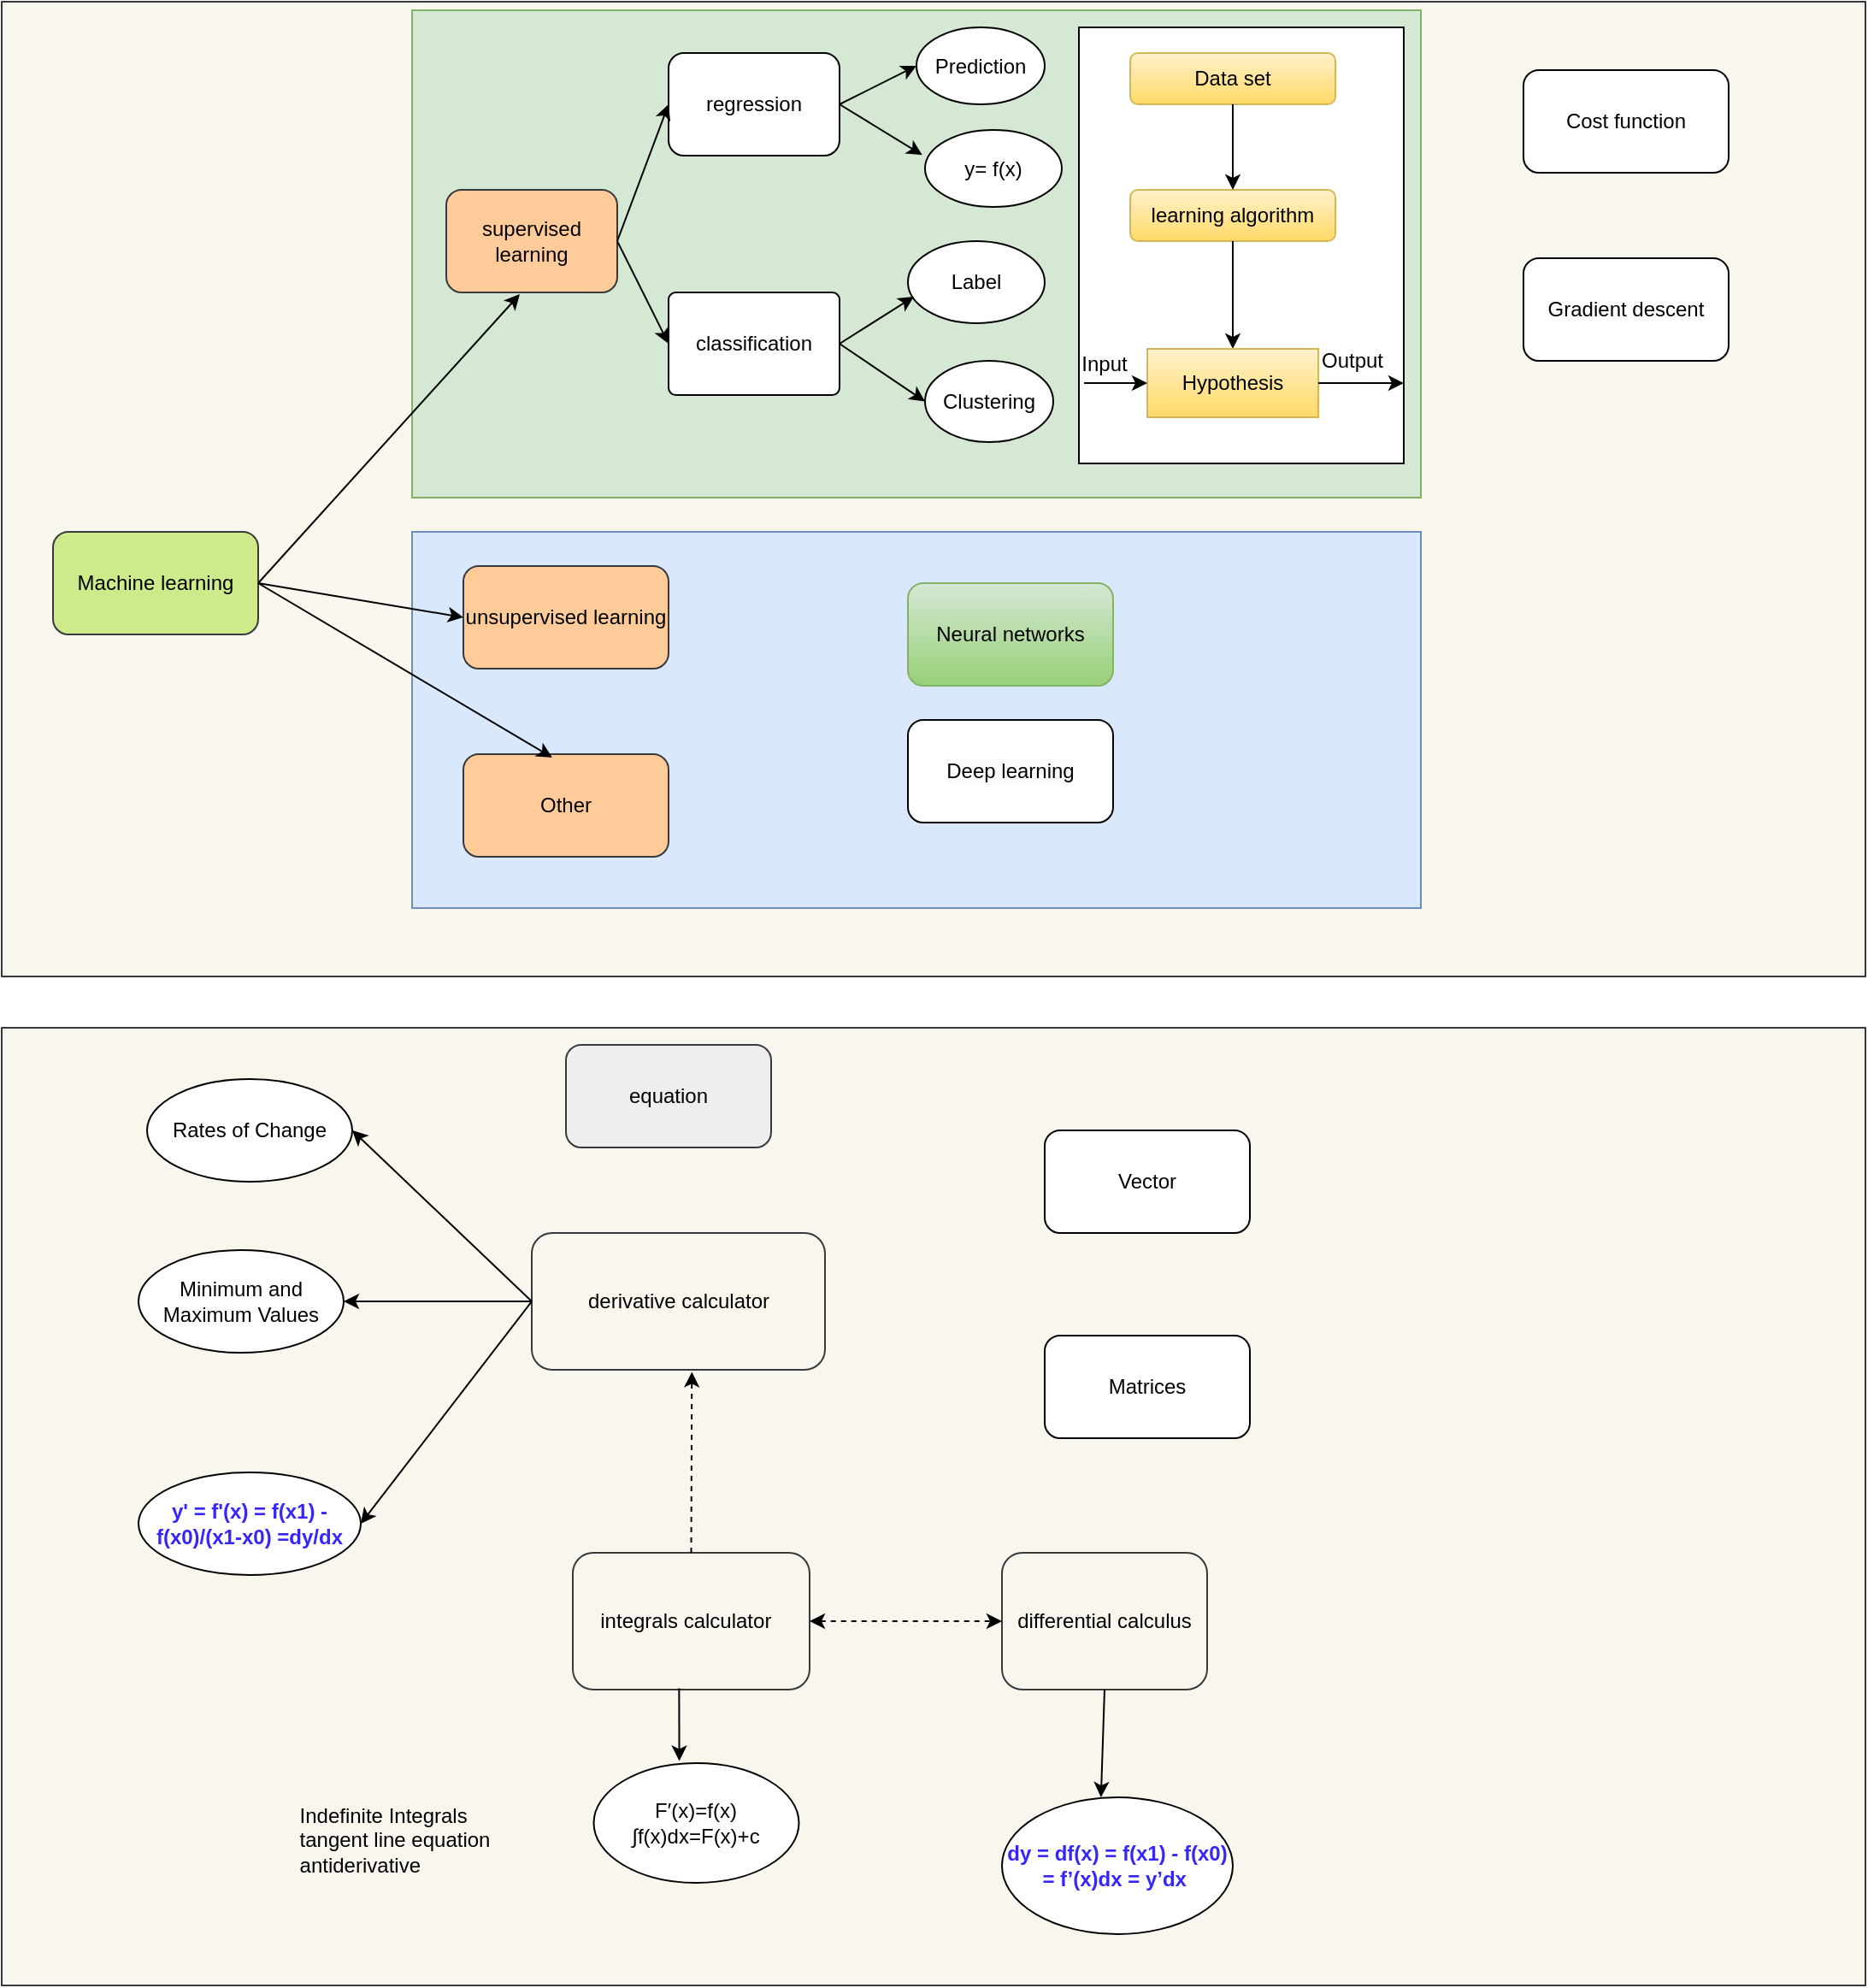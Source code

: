 <mxfile version="14.7.0" type="github" pages="2">
  <diagram id="r2fq_zGuT858FxEKPzRV" name="Page-1">
    <mxGraphModel dx="1360" dy="834" grid="1" gridSize="10" guides="1" tooltips="1" connect="1" arrows="1" fold="1" page="1" pageScale="1" pageWidth="827" pageHeight="1169" math="0" shadow="0">
      <root>
        <mxCell id="0" />
        <mxCell id="1" parent="0" />
        <mxCell id="-6ezb4CM-qk-GZ8m2Ury-25" value="" style="rounded=0;whiteSpace=wrap;html=1;fillColor=#f9f7ed;strokeColor=#36393d;" parent="1" vertex="1">
          <mxGeometry x="10" y="600" width="1090" height="560" as="geometry" />
        </mxCell>
        <mxCell id="-6ezb4CM-qk-GZ8m2Ury-24" value="" style="rounded=0;whiteSpace=wrap;html=1;fillColor=#f9f7ed;strokeColor=#36393d;" parent="1" vertex="1">
          <mxGeometry x="10" width="1090" height="570" as="geometry" />
        </mxCell>
        <mxCell id="-6ezb4CM-qk-GZ8m2Ury-13" value="&lt;div&gt;F′(x)=f(x)&lt;/div&gt;&lt;div&gt;∫f(x)dx=F(x)+c&lt;/div&gt;" style="ellipse;whiteSpace=wrap;html=1;" parent="1" vertex="1">
          <mxGeometry x="356.25" y="1030" width="120" height="70" as="geometry" />
        </mxCell>
        <mxCell id="HXylfOp5oMyHPqCK17O3-43" value="" style="rounded=0;whiteSpace=wrap;html=1;fillColor=#dae8fc;strokeColor=#6c8ebf;" parent="1" vertex="1">
          <mxGeometry x="250" y="310" width="590" height="220" as="geometry" />
        </mxCell>
        <mxCell id="HXylfOp5oMyHPqCK17O3-33" value="" style="rounded=0;whiteSpace=wrap;html=1;fillColor=#d5e8d4;strokeColor=#82b366;" parent="1" vertex="1">
          <mxGeometry x="250" y="5" width="590" height="285" as="geometry" />
        </mxCell>
        <mxCell id="HXylfOp5oMyHPqCK17O3-2" value="supervised learning" style="rounded=1;whiteSpace=wrap;html=1;fillColor=#ffcc99;strokeColor=#36393d;" parent="1" vertex="1">
          <mxGeometry x="270" y="110" width="100" height="60" as="geometry" />
        </mxCell>
        <mxCell id="HXylfOp5oMyHPqCK17O3-4" value="unsupervised learning" style="rounded=1;whiteSpace=wrap;html=1;fillColor=#ffcc99;strokeColor=#36393d;" parent="1" vertex="1">
          <mxGeometry x="280" y="330" width="120" height="60" as="geometry" />
        </mxCell>
        <mxCell id="HXylfOp5oMyHPqCK17O3-5" value="Other" style="rounded=1;whiteSpace=wrap;html=1;fillColor=#ffcc99;strokeColor=#36393d;" parent="1" vertex="1">
          <mxGeometry x="280" y="440" width="120" height="60" as="geometry" />
        </mxCell>
        <mxCell id="HXylfOp5oMyHPqCK17O3-6" value="regression" style="rounded=1;whiteSpace=wrap;html=1;" parent="1" vertex="1">
          <mxGeometry x="400" y="30" width="100" height="60" as="geometry" />
        </mxCell>
        <mxCell id="HXylfOp5oMyHPqCK17O3-7" value="classification" style="rounded=1;whiteSpace=wrap;html=1;arcSize=7;" parent="1" vertex="1">
          <mxGeometry x="400" y="170" width="100" height="60" as="geometry" />
        </mxCell>
        <mxCell id="HXylfOp5oMyHPqCK17O3-8" value="" style="endArrow=classic;html=1;exitX=1;exitY=0.5;exitDx=0;exitDy=0;entryX=0;entryY=0.5;entryDx=0;entryDy=0;" parent="1" source="HXylfOp5oMyHPqCK17O3-2" target="HXylfOp5oMyHPqCK17O3-6" edge="1">
          <mxGeometry width="50" height="50" relative="1" as="geometry">
            <mxPoint x="260" y="80" as="sourcePoint" />
            <mxPoint x="310" y="30" as="targetPoint" />
          </mxGeometry>
        </mxCell>
        <mxCell id="HXylfOp5oMyHPqCK17O3-9" value="" style="endArrow=classic;html=1;exitX=1;exitY=0.5;exitDx=0;exitDy=0;entryX=0;entryY=0.5;entryDx=0;entryDy=0;" parent="1" source="HXylfOp5oMyHPqCK17O3-2" target="HXylfOp5oMyHPqCK17O3-7" edge="1">
          <mxGeometry width="50" height="50" relative="1" as="geometry">
            <mxPoint x="510" y="370" as="sourcePoint" />
            <mxPoint x="400" y="210" as="targetPoint" />
          </mxGeometry>
        </mxCell>
        <mxCell id="HXylfOp5oMyHPqCK17O3-10" value="" style="endArrow=classic;html=1;entryX=0.43;entryY=1.017;entryDx=0;entryDy=0;entryPerimeter=0;exitX=1;exitY=0.5;exitDx=0;exitDy=0;" parent="1" source="HXylfOp5oMyHPqCK17O3-11" target="HXylfOp5oMyHPqCK17O3-2" edge="1">
          <mxGeometry width="50" height="50" relative="1" as="geometry">
            <mxPoint x="210" y="370" as="sourcePoint" />
            <mxPoint x="276" y="110" as="targetPoint" />
          </mxGeometry>
        </mxCell>
        <mxCell id="HXylfOp5oMyHPqCK17O3-11" value="Machine learning" style="rounded=1;whiteSpace=wrap;html=1;fillColor=#cdeb8b;strokeColor=#36393d;" parent="1" vertex="1">
          <mxGeometry x="40" y="310" width="120" height="60" as="geometry" />
        </mxCell>
        <mxCell id="HXylfOp5oMyHPqCK17O3-13" value="" style="endArrow=classic;html=1;entryX=0;entryY=0.5;entryDx=0;entryDy=0;exitX=1;exitY=0.5;exitDx=0;exitDy=0;" parent="1" source="HXylfOp5oMyHPqCK17O3-11" target="HXylfOp5oMyHPqCK17O3-4" edge="1">
          <mxGeometry width="50" height="50" relative="1" as="geometry">
            <mxPoint x="290" y="230" as="sourcePoint" />
            <mxPoint x="310" y="300" as="targetPoint" />
          </mxGeometry>
        </mxCell>
        <mxCell id="HXylfOp5oMyHPqCK17O3-14" value="" style="endArrow=classic;html=1;entryX=0.433;entryY=0.033;entryDx=0;entryDy=0;entryPerimeter=0;exitX=1;exitY=0.5;exitDx=0;exitDy=0;" parent="1" source="HXylfOp5oMyHPqCK17O3-11" target="HXylfOp5oMyHPqCK17O3-5" edge="1">
          <mxGeometry width="50" height="50" relative="1" as="geometry">
            <mxPoint x="290" y="230" as="sourcePoint" />
            <mxPoint x="290" y="370" as="targetPoint" />
          </mxGeometry>
        </mxCell>
        <mxCell id="HXylfOp5oMyHPqCK17O3-17" value="" style="endArrow=classic;html=1;exitX=1;exitY=0.5;exitDx=0;exitDy=0;entryX=0;entryY=0.5;entryDx=0;entryDy=0;" parent="1" source="HXylfOp5oMyHPqCK17O3-6" target="HXylfOp5oMyHPqCK17O3-18" edge="1">
          <mxGeometry width="50" height="50" relative="1" as="geometry">
            <mxPoint x="750" y="170" as="sourcePoint" />
            <mxPoint x="760" y="50" as="targetPoint" />
          </mxGeometry>
        </mxCell>
        <mxCell id="HXylfOp5oMyHPqCK17O3-18" value="Prediction" style="ellipse;whiteSpace=wrap;html=1;" parent="1" vertex="1">
          <mxGeometry x="545" y="15" width="75" height="45" as="geometry" />
        </mxCell>
        <mxCell id="HXylfOp5oMyHPqCK17O3-35" value="Label" style="ellipse;whiteSpace=wrap;html=1;" parent="1" vertex="1">
          <mxGeometry x="540" y="140" width="80" height="48" as="geometry" />
        </mxCell>
        <mxCell id="HXylfOp5oMyHPqCK17O3-36" value="" style="endArrow=classic;html=1;exitX=1;exitY=0.5;exitDx=0;exitDy=0;entryX=0.043;entryY=0.677;entryDx=0;entryDy=0;entryPerimeter=0;" parent="1" source="HXylfOp5oMyHPqCK17O3-7" target="HXylfOp5oMyHPqCK17O3-35" edge="1">
          <mxGeometry width="50" height="50" relative="1" as="geometry">
            <mxPoint x="550" y="400" as="sourcePoint" />
            <mxPoint x="600" y="350" as="targetPoint" />
          </mxGeometry>
        </mxCell>
        <mxCell id="HXylfOp5oMyHPqCK17O3-40" value="y= f(x)" style="ellipse;whiteSpace=wrap;html=1;" parent="1" vertex="1">
          <mxGeometry x="550" y="75" width="80" height="45" as="geometry" />
        </mxCell>
        <mxCell id="HXylfOp5oMyHPqCK17O3-41" value="" style="endArrow=classic;html=1;exitX=1;exitY=0.5;exitDx=0;exitDy=0;entryX=-0.02;entryY=0.325;entryDx=0;entryDy=0;entryPerimeter=0;" parent="1" source="HXylfOp5oMyHPqCK17O3-6" target="HXylfOp5oMyHPqCK17O3-40" edge="1">
          <mxGeometry width="50" height="50" relative="1" as="geometry">
            <mxPoint x="640" y="130" as="sourcePoint" />
            <mxPoint x="690" y="80" as="targetPoint" />
          </mxGeometry>
        </mxCell>
        <mxCell id="HXylfOp5oMyHPqCK17O3-44" value="Clustering" style="ellipse;whiteSpace=wrap;html=1;direction=south;" parent="1" vertex="1">
          <mxGeometry x="550" y="210" width="75" height="47.5" as="geometry" />
        </mxCell>
        <mxCell id="HXylfOp5oMyHPqCK17O3-46" value="" style="endArrow=classic;html=1;entryX=0.5;entryY=1;entryDx=0;entryDy=0;exitX=1;exitY=0.5;exitDx=0;exitDy=0;" parent="1" source="HXylfOp5oMyHPqCK17O3-7" target="HXylfOp5oMyHPqCK17O3-44" edge="1">
          <mxGeometry width="50" height="50" relative="1" as="geometry">
            <mxPoint x="510" y="190" as="sourcePoint" />
            <mxPoint x="660" y="330" as="targetPoint" />
          </mxGeometry>
        </mxCell>
        <mxCell id="HXylfOp5oMyHPqCK17O3-53" value="&#xa;&#xa;&lt;span style=&quot;color: rgb(0, 0, 0); font-family: helvetica; font-size: 12px; font-style: normal; font-weight: 400; letter-spacing: normal; text-align: left; text-indent: 0px; text-transform: none; word-spacing: 0px; background-color: rgb(248, 249, 250); display: inline; float: none;&quot;&gt;Deep learning&lt;/span&gt;&#xa;&#xa;" style="rounded=1;whiteSpace=wrap;html=1;" parent="1" vertex="1">
          <mxGeometry x="540" y="420" width="120" height="60" as="geometry" />
        </mxCell>
        <mxCell id="HXylfOp5oMyHPqCK17O3-54" value="&lt;span style=&quot;text-align: left&quot;&gt;Neural networks&lt;/span&gt;" style="rounded=1;whiteSpace=wrap;html=1;gradientColor=#97d077;fillColor=#d5e8d4;strokeColor=#82b366;" parent="1" vertex="1">
          <mxGeometry x="540" y="340" width="120" height="60" as="geometry" />
        </mxCell>
        <mxCell id="HXylfOp5oMyHPqCK17O3-55" value="" style="rounded=0;whiteSpace=wrap;html=1;" parent="1" vertex="1">
          <mxGeometry x="640" y="15" width="190" height="255" as="geometry" />
        </mxCell>
        <mxCell id="HXylfOp5oMyHPqCK17O3-20" value="learning algorithm" style="rounded=1;whiteSpace=wrap;html=1;gradientColor=#ffd966;fillColor=#fff2cc;strokeColor=#d6b656;" parent="1" vertex="1">
          <mxGeometry x="670" y="110" width="120" height="30" as="geometry" />
        </mxCell>
        <mxCell id="HXylfOp5oMyHPqCK17O3-25" value="" style="endArrow=classic;html=1;exitX=0.5;exitY=1;exitDx=0;exitDy=0;entryX=0.5;entryY=0;entryDx=0;entryDy=0;" parent="1" source="HXylfOp5oMyHPqCK17O3-20" target="HXylfOp5oMyHPqCK17O3-22" edge="1">
          <mxGeometry width="50" height="50" relative="1" as="geometry">
            <mxPoint x="660" y="510" as="sourcePoint" />
            <mxPoint x="720" y="310" as="targetPoint" />
          </mxGeometry>
        </mxCell>
        <mxCell id="HXylfOp5oMyHPqCK17O3-22" value="Hypothesis" style="rounded=0;whiteSpace=wrap;html=1;gradientColor=#ffd966;fillColor=#fff2cc;strokeColor=#d6b656;" parent="1" vertex="1">
          <mxGeometry x="680" y="203" width="100" height="40" as="geometry" />
        </mxCell>
        <mxCell id="HXylfOp5oMyHPqCK17O3-19" value="Data set" style="rounded=1;whiteSpace=wrap;html=1;gradientColor=#ffd966;fillColor=#fff2cc;strokeColor=#d6b656;" parent="1" vertex="1">
          <mxGeometry x="670" y="30" width="120" height="30" as="geometry" />
        </mxCell>
        <mxCell id="HXylfOp5oMyHPqCK17O3-23" value="" style="endArrow=classic;html=1;exitX=0.5;exitY=1;exitDx=0;exitDy=0;" parent="1" source="HXylfOp5oMyHPqCK17O3-19" target="HXylfOp5oMyHPqCK17O3-20" edge="1">
          <mxGeometry width="50" height="50" relative="1" as="geometry">
            <mxPoint x="760" y="460" as="sourcePoint" />
            <mxPoint x="810" y="410" as="targetPoint" />
          </mxGeometry>
        </mxCell>
        <mxCell id="HXylfOp5oMyHPqCK17O3-32" value="Output" style="text;html=1;strokeColor=none;fillColor=none;align=center;verticalAlign=middle;whiteSpace=wrap;rounded=0;" parent="1" vertex="1">
          <mxGeometry x="780" y="200" width="40" height="20" as="geometry" />
        </mxCell>
        <mxCell id="HXylfOp5oMyHPqCK17O3-31" value="" style="endArrow=classic;html=1;entryX=0;entryY=0.5;entryDx=0;entryDy=0;" parent="1" edge="1">
          <mxGeometry width="50" height="50" relative="1" as="geometry">
            <mxPoint x="780" y="223" as="sourcePoint" />
            <mxPoint x="830" y="223" as="targetPoint" />
          </mxGeometry>
        </mxCell>
        <mxCell id="HXylfOp5oMyHPqCK17O3-30" value="Input" style="text;html=1;strokeColor=none;fillColor=none;align=center;verticalAlign=middle;whiteSpace=wrap;rounded=0;" parent="1" vertex="1">
          <mxGeometry x="640" y="203" width="30" height="17" as="geometry" />
        </mxCell>
        <mxCell id="HXylfOp5oMyHPqCK17O3-28" value="" style="endArrow=classic;html=1;entryX=0;entryY=0.5;entryDx=0;entryDy=0;" parent="1" target="HXylfOp5oMyHPqCK17O3-22" edge="1">
          <mxGeometry width="50" height="50" relative="1" as="geometry">
            <mxPoint x="643" y="223" as="sourcePoint" />
            <mxPoint x="680" y="228" as="targetPoint" />
          </mxGeometry>
        </mxCell>
        <mxCell id="HXylfOp5oMyHPqCK17O3-60" value="derivative calculator" style="rounded=1;whiteSpace=wrap;html=1;fillColor=#f9f7ed;strokeColor=#36393d;" parent="1" vertex="1">
          <mxGeometry x="320" y="720" width="171.5" height="80" as="geometry" />
        </mxCell>
        <mxCell id="HXylfOp5oMyHPqCK17O3-61" value="integrals calculator&amp;nbsp;&amp;nbsp;" style="rounded=1;whiteSpace=wrap;html=1;fillColor=#f9f7ed;strokeColor=#36393d;" parent="1" vertex="1">
          <mxGeometry x="344" y="907" width="138.5" height="80" as="geometry" />
        </mxCell>
        <mxCell id="HXylfOp5oMyHPqCK17O3-62" value="differential calculus" style="rounded=1;whiteSpace=wrap;html=1;fillColor=#f9f7ed;strokeColor=#36393d;" parent="1" vertex="1">
          <mxGeometry x="595" y="907" width="120" height="80" as="geometry" />
        </mxCell>
        <mxCell id="HXylfOp5oMyHPqCK17O3-63" value="equation" style="rounded=1;whiteSpace=wrap;html=1;fillColor=#eeeeee;strokeColor=#36393d;" parent="1" vertex="1">
          <mxGeometry x="340" y="610" width="120" height="60" as="geometry" />
        </mxCell>
        <mxCell id="HXylfOp5oMyHPqCK17O3-65" value="Cost function" style="rounded=1;whiteSpace=wrap;html=1;" parent="1" vertex="1">
          <mxGeometry x="900" y="40" width="120" height="60" as="geometry" />
        </mxCell>
        <mxCell id="HXylfOp5oMyHPqCK17O3-66" value="Gradient descent" style="rounded=1;whiteSpace=wrap;html=1;" parent="1" vertex="1">
          <mxGeometry x="900" y="150" width="120" height="60" as="geometry" />
        </mxCell>
        <mxCell id="-6ezb4CM-qk-GZ8m2Ury-1" value="Rates of Change" style="ellipse;whiteSpace=wrap;html=1;" parent="1" vertex="1">
          <mxGeometry x="95" y="630" width="120" height="60" as="geometry" />
        </mxCell>
        <mxCell id="-6ezb4CM-qk-GZ8m2Ury-2" value="" style="endArrow=classic;html=1;entryX=1;entryY=0.5;entryDx=0;entryDy=0;exitX=0;exitY=0.5;exitDx=0;exitDy=0;" parent="1" source="HXylfOp5oMyHPqCK17O3-60" target="-6ezb4CM-qk-GZ8m2Ury-1" edge="1">
          <mxGeometry width="50" height="50" relative="1" as="geometry">
            <mxPoint x="270" y="780" as="sourcePoint" />
            <mxPoint x="-100" y="720" as="targetPoint" />
          </mxGeometry>
        </mxCell>
        <mxCell id="-6ezb4CM-qk-GZ8m2Ury-3" value="Minimum and Maximum Values" style="ellipse;whiteSpace=wrap;html=1;" parent="1" vertex="1">
          <mxGeometry x="90" y="730" width="120" height="60" as="geometry" />
        </mxCell>
        <mxCell id="-6ezb4CM-qk-GZ8m2Ury-4" value="" style="endArrow=classic;html=1;entryX=1;entryY=0.5;entryDx=0;entryDy=0;" parent="1" target="-6ezb4CM-qk-GZ8m2Ury-3" edge="1">
          <mxGeometry width="50" height="50" relative="1" as="geometry">
            <mxPoint x="320" y="760" as="sourcePoint" />
            <mxPoint x="-10" y="930" as="targetPoint" />
          </mxGeometry>
        </mxCell>
        <mxCell id="-6ezb4CM-qk-GZ8m2Ury-5" value="&lt;b&gt;&lt;font color=&quot;#3526ff&quot;&gt;y&#39; = f&#39;(x) = f(x1) -f(x0)/(x1-x0) =dy/dx&lt;/font&gt;&lt;/b&gt;" style="ellipse;whiteSpace=wrap;html=1;" parent="1" vertex="1">
          <mxGeometry x="90" y="860" width="130" height="60" as="geometry" />
        </mxCell>
        <mxCell id="-6ezb4CM-qk-GZ8m2Ury-6" value="" style="endArrow=classic;html=1;exitX=0;exitY=0.5;exitDx=0;exitDy=0;entryX=1;entryY=0.5;entryDx=0;entryDy=0;" parent="1" source="HXylfOp5oMyHPqCK17O3-60" target="-6ezb4CM-qk-GZ8m2Ury-5" edge="1">
          <mxGeometry width="50" height="50" relative="1" as="geometry">
            <mxPoint x="60" y="830" as="sourcePoint" />
            <mxPoint x="-150" y="860" as="targetPoint" />
          </mxGeometry>
        </mxCell>
        <mxCell id="-6ezb4CM-qk-GZ8m2Ury-7" value="Vector" style="rounded=1;whiteSpace=wrap;html=1;" parent="1" vertex="1">
          <mxGeometry x="620" y="660" width="120" height="60" as="geometry" />
        </mxCell>
        <mxCell id="-6ezb4CM-qk-GZ8m2Ury-8" value="Matrices" style="rounded=1;whiteSpace=wrap;html=1;" parent="1" vertex="1">
          <mxGeometry x="620" y="780" width="120" height="60" as="geometry" />
        </mxCell>
        <mxCell id="-6ezb4CM-qk-GZ8m2Ury-9" value="&lt;b&gt;&lt;font color=&quot;#3526ff&quot;&gt;dy = df(x) = f(x1) - f(x0) = f’(x)dx = y’dx&amp;nbsp;&lt;/font&gt;&lt;/b&gt;" style="ellipse;whiteSpace=wrap;html=1;" parent="1" vertex="1">
          <mxGeometry x="595" y="1050" width="135" height="80" as="geometry" />
        </mxCell>
        <mxCell id="-6ezb4CM-qk-GZ8m2Ury-17" value="" style="endArrow=classic;html=1;exitX=0.449;exitY=0.99;exitDx=0;exitDy=0;exitPerimeter=0;entryX=0.417;entryY=-0.018;entryDx=0;entryDy=0;entryPerimeter=0;" parent="1" source="HXylfOp5oMyHPqCK17O3-61" target="-6ezb4CM-qk-GZ8m2Ury-13" edge="1">
          <mxGeometry width="50" height="50" relative="1" as="geometry">
            <mxPoint x="640" y="1070" as="sourcePoint" />
            <mxPoint x="416" y="1030" as="targetPoint" />
          </mxGeometry>
        </mxCell>
        <mxCell id="-6ezb4CM-qk-GZ8m2Ury-18" value="" style="endArrow=classic;html=1;exitX=0.5;exitY=1;exitDx=0;exitDy=0;entryX=0.429;entryY=0;entryDx=0;entryDy=0;entryPerimeter=0;" parent="1" source="HXylfOp5oMyHPqCK17O3-62" target="-6ezb4CM-qk-GZ8m2Ury-9" edge="1">
          <mxGeometry width="50" height="50" relative="1" as="geometry">
            <mxPoint x="660" y="1100" as="sourcePoint" />
            <mxPoint x="690" y="1030" as="targetPoint" />
          </mxGeometry>
        </mxCell>
        <mxCell id="-6ezb4CM-qk-GZ8m2Ury-19" value="" style="endArrow=classic;startArrow=classic;html=1;exitX=1;exitY=0.5;exitDx=0;exitDy=0;entryX=0;entryY=0.5;entryDx=0;entryDy=0;dashed=1;" parent="1" source="HXylfOp5oMyHPqCK17O3-61" target="HXylfOp5oMyHPqCK17O3-62" edge="1">
          <mxGeometry width="50" height="50" relative="1" as="geometry">
            <mxPoint x="490" y="1060" as="sourcePoint" />
            <mxPoint x="590" y="940" as="targetPoint" />
          </mxGeometry>
        </mxCell>
        <mxCell id="-6ezb4CM-qk-GZ8m2Ury-23" value="" style="endArrow=classic;html=1;dashed=1;exitX=0.5;exitY=0;exitDx=0;exitDy=0;entryX=0.546;entryY=1.015;entryDx=0;entryDy=0;entryPerimeter=0;" parent="1" source="HXylfOp5oMyHPqCK17O3-61" target="HXylfOp5oMyHPqCK17O3-60" edge="1">
          <mxGeometry width="50" height="50" relative="1" as="geometry">
            <mxPoint x="460" y="850" as="sourcePoint" />
            <mxPoint x="510" y="800" as="targetPoint" />
          </mxGeometry>
        </mxCell>
        <mxCell id="RXD7lGFJF5s7zYordVqV-1" value="&lt;div style=&quot;text-align: left&quot;&gt;&lt;span&gt;Indefinite Integrals&lt;/span&gt;&lt;/div&gt;&lt;div style=&quot;text-align: left&quot;&gt;&lt;span&gt;tangent line equation&lt;/span&gt;&lt;/div&gt;&lt;div style=&quot;text-align: left&quot;&gt;&lt;span&gt;antiderivative&lt;/span&gt;&lt;/div&gt;" style="text;html=1;strokeColor=none;fillColor=none;align=center;verticalAlign=middle;whiteSpace=wrap;rounded=0;" vertex="1" parent="1">
          <mxGeometry x="170" y="1050" width="140" height="50" as="geometry" />
        </mxCell>
      </root>
    </mxGraphModel>
  </diagram>
  <diagram id="avCkN4mLqFIU_kYQRk0T" name="linear">
    <mxGraphModel dx="1360" dy="834" grid="1" gridSize="10" guides="1" tooltips="1" connect="1" arrows="1" fold="1" page="1" pageScale="1" pageWidth="827" pageHeight="1169" math="0" shadow="0">
      <root>
        <mxCell id="JePsT2ucJ0FkMk7--Ssg-0" />
        <mxCell id="JePsT2ucJ0FkMk7--Ssg-1" parent="JePsT2ucJ0FkMk7--Ssg-0" />
        <mxCell id="7zNqGfmj-B8soWQcp4sz-2" value="" style="endArrow=classic;html=1;" parent="JePsT2ucJ0FkMk7--Ssg-1" edge="1">
          <mxGeometry width="50" height="50" relative="1" as="geometry">
            <mxPoint x="320" y="680" as="sourcePoint" />
            <mxPoint x="320" y="120" as="targetPoint" />
          </mxGeometry>
        </mxCell>
        <mxCell id="7zNqGfmj-B8soWQcp4sz-5" value="y" style="edgeLabel;html=1;align=center;verticalAlign=middle;resizable=0;points=[];" parent="7zNqGfmj-B8soWQcp4sz-2" vertex="1" connectable="0">
          <mxGeometry x="0.957" y="-2" relative="1" as="geometry">
            <mxPoint as="offset" />
          </mxGeometry>
        </mxCell>
        <mxCell id="7zNqGfmj-B8soWQcp4sz-3" value="" style="endArrow=classic;html=1;" parent="JePsT2ucJ0FkMk7--Ssg-1" edge="1">
          <mxGeometry width="50" height="50" relative="1" as="geometry">
            <mxPoint x="120" y="520" as="sourcePoint" />
            <mxPoint x="800" y="520" as="targetPoint" />
          </mxGeometry>
        </mxCell>
        <mxCell id="7zNqGfmj-B8soWQcp4sz-4" value="x" style="edgeLabel;html=1;align=center;verticalAlign=middle;resizable=0;points=[];" parent="7zNqGfmj-B8soWQcp4sz-3" vertex="1" connectable="0">
          <mxGeometry x="0.909" y="-2" relative="1" as="geometry">
            <mxPoint as="offset" />
          </mxGeometry>
        </mxCell>
        <mxCell id="7zNqGfmj-B8soWQcp4sz-6" value="0" style="edgeLabel;html=1;align=center;verticalAlign=middle;resizable=0;points=[];" parent="7zNqGfmj-B8soWQcp4sz-3" vertex="1" connectable="0">
          <mxGeometry x="-0.503" y="-1" relative="1" as="geometry">
            <mxPoint x="21" y="9" as="offset" />
          </mxGeometry>
        </mxCell>
        <mxCell id="7zNqGfmj-B8soWQcp4sz-9" value="" style="endArrow=none;html=1;exitX=1;exitY=0;exitDx=0;exitDy=0;" parent="JePsT2ucJ0FkMk7--Ssg-1" edge="1">
          <mxGeometry width="50" height="50" relative="1" as="geometry">
            <mxPoint x="260" y="575" as="sourcePoint" />
            <mxPoint x="680" y="160" as="targetPoint" />
          </mxGeometry>
        </mxCell>
        <mxCell id="7zNqGfmj-B8soWQcp4sz-10" value="&lt;font style=&quot;font-size: 19px&quot;&gt;y = f(x) = 1*x&lt;br&gt;&lt;/font&gt;&lt;div style=&quot;font-size: 19px&quot;&gt;&lt;font style=&quot;font-size: 19px&quot;&gt;y&#39; =&amp;nbsp; ( x1&amp;nbsp; -x0)/(x1- x0) = 1&lt;/font&gt;&lt;/div&gt;&lt;div style=&quot;font-size: 19px&quot;&gt;&lt;font style=&quot;font-size: 19px&quot;&gt;&lt;br&gt;&lt;/font&gt;&lt;/div&gt;&lt;div style=&quot;font-size: 19px&quot;&gt;&lt;font style=&quot;font-size: 19px&quot;&gt;&lt;span style=&quot;color: rgb(4 , 57 , 79) ; font-family: , ; font-size: 19.04px ; background-color: rgb(207 , 232 , 249)&quot;&gt;∫f(x) dx = F*(x) =&amp;nbsp;&lt;/span&gt;&lt;span class=&quot;mjx-box MJXc-stacked&quot; style=&quot;max-height: 65535px ; display: inline-block ; height: 0px ; position: relative ; color: rgb(4 , 57 , 79) ; font-family: &amp;#34;roboto&amp;#34; , sans-serif ; font-size: 19.04px ; background-color: rgb(255 , 255 , 255) ; width: 1.161em ; padding: 0px 0.12em ; box-sizing: content-box&quot;&gt;&lt;span class=&quot;mjx-numerator&quot; style=&quot;max-height: 65535px ; display: block ; text-align: center ; box-sizing: content-box ; position: absolute ; width: 1.161em ; top: -1.528em&quot;&gt;&lt;span id=&quot;MJXc-Node-511&quot; class=&quot;mjx-msubsup&quot; style=&quot;max-height: 65535px ; display: inline-block ; text-align: left ; box-sizing: content-box&quot;&gt;&lt;span class=&quot;mjx-base&quot; style=&quot;max-height: 65535px ; display: inline-block ; box-sizing: content-box&quot;&gt;&lt;span id=&quot;MJXc-Node-512&quot; class=&quot;mjx-mi&quot; style=&quot;max-height: 65535px ; display: inline-block ; box-sizing: content-box&quot;&gt;&lt;span class=&quot;mjx-char MJXc-TeX-math-I&quot; style=&quot;max-height: 65535px ; display: block ; font-family: , , ; padding-top: 0.213em ; padding-bottom: 0.265em ; box-sizing: content-box&quot;&gt;x&lt;/span&gt;&lt;/span&gt;&lt;/span&gt;&lt;span class=&quot;mjx-sup&quot; style=&quot;max-height: 65535px ; display: inline-block ; font-size: 13.461px ; vertical-align: 0.513em ; padding-left: 0px ; padding-right: 0.071em ; box-sizing: content-box&quot;&gt;&lt;span id=&quot;MJXc-Node-513&quot; class=&quot;mjx-mn&quot; style=&quot;max-height: 65535px ; display: inline-block ; box-sizing: content-box&quot;&gt;&lt;span class=&quot;mjx-char MJXc-TeX-main-R&quot; style=&quot;max-height: 65535px ; display: block ; font-family: , ; padding-top: 0.37em ; padding-bottom: 0.318em ; box-sizing: content-box&quot;&gt;2&lt;/span&gt;&lt;/span&gt;&lt;/span&gt;&lt;/span&gt;&lt;/span&gt;&lt;span class=&quot;mjx-denominator&quot; style=&quot;max-height: 65535px ; display: block ; text-align: center ; box-sizing: content-box ; position: absolute ; width: 1.161em ; bottom: -0.711em&quot;&gt;&lt;span id=&quot;MJXc-Node-514&quot; class=&quot;mjx-mn&quot; style=&quot;max-height: 65535px ; display: inline-block ; text-align: left ; box-sizing: content-box&quot;&gt;&lt;span class=&quot;mjx-char MJXc-TeX-main-R&quot; style=&quot;max-height: 65535px ; display: block ; font-family: , ; padding-top: 0.37em ; padding-bottom: 0.318em ; box-sizing: content-box&quot;&gt;2&lt;/span&gt;&lt;/span&gt;&lt;/span&gt;&lt;span class=&quot;mjx-line&quot; style=&quot;max-height: 65535px ; display: block ; position: absolute ; height: 0px ; border-bottom: 1.3px solid ; top: -0.283em ; width: 1.161em ; box-sizing: content-box&quot;&gt;&lt;/span&gt;&lt;/span&gt;&lt;span class=&quot;mjx-vsize&quot; style=&quot;max-height: 65535px ; display: inline-block ; width: 0px ; color: rgb(4 , 57 , 79) ; font-family: &amp;#34;roboto&amp;#34; , sans-serif ; font-size: 19.04px ; background-color: rgb(255 , 255 , 255) ; height: 2.239em ; vertical-align: -0.711em ; box-sizing: content-box&quot;&gt;&lt;/span&gt;&lt;span style=&quot;color: rgb(4 , 57 , 79) ; font-family: , ; font-size: 19.04px ; background-color: rgb(207 , 232 , 249)&quot;&gt;&amp;nbsp;+ c&amp;nbsp;&lt;/span&gt;&lt;br&gt;&lt;/font&gt;&lt;/div&gt;&lt;div style=&quot;font-size: 19px&quot;&gt;&lt;span style=&quot;color: rgba(0 , 0 , 0 , 0) ; font-family: monospace ; font-size: 0px&quot;&gt;%3CmxGraphModel%3E%3Croot%3E%3CmxCell%20id%3D%220%22%2F%3E%3CmxCell%20id%3D%221%22%20parent%3D%220%22%2F%3E%3CmxCell%20id%3D%222%22%20value%3D%22%26lt%3Bdiv%26gt%3BF%E2%80%B2(x)%3Df(x)%26lt%3B%2Fdiv%26gt%3B%26lt%3Bdiv%26gt%3B%E2%88%ABf(x)dx%3DF(x)%2Bc%26lt%3B%2Fdiv%26gt%3B%22%20style%3D%22ellipse%3BwhiteSpace%3Dwrap%3Bhtml%3D1%3B%22%20vertex%3D%221%22%20parent%3D%221%22%3E%3CmxGeometry%20x%3D%22356.25%22%20y%3D%221030%22%20width%3D%22120%22%20height%3D%2270%22%20as%3D%22geometry%22%2F%3E%3C%2FmxCell%3E%3C%2Froot%3E%3C%2FmxGraphModel%3E&lt;/span&gt;&lt;br&gt;&lt;/div&gt;&lt;div style=&quot;font-size: 19px&quot;&gt;&lt;font style=&quot;font-size: 19px&quot;&gt;&amp;nbsp; &amp;nbsp; &amp;nbsp;&amp;nbsp;&lt;/font&gt;&lt;/div&gt;" style="text;html=1;strokeColor=none;fillColor=none;align=left;verticalAlign=middle;whiteSpace=wrap;rounded=0;" parent="JePsT2ucJ0FkMk7--Ssg-1" vertex="1">
          <mxGeometry x="60" y="800" width="340" height="110" as="geometry" />
        </mxCell>
      </root>
    </mxGraphModel>
  </diagram>
</mxfile>
